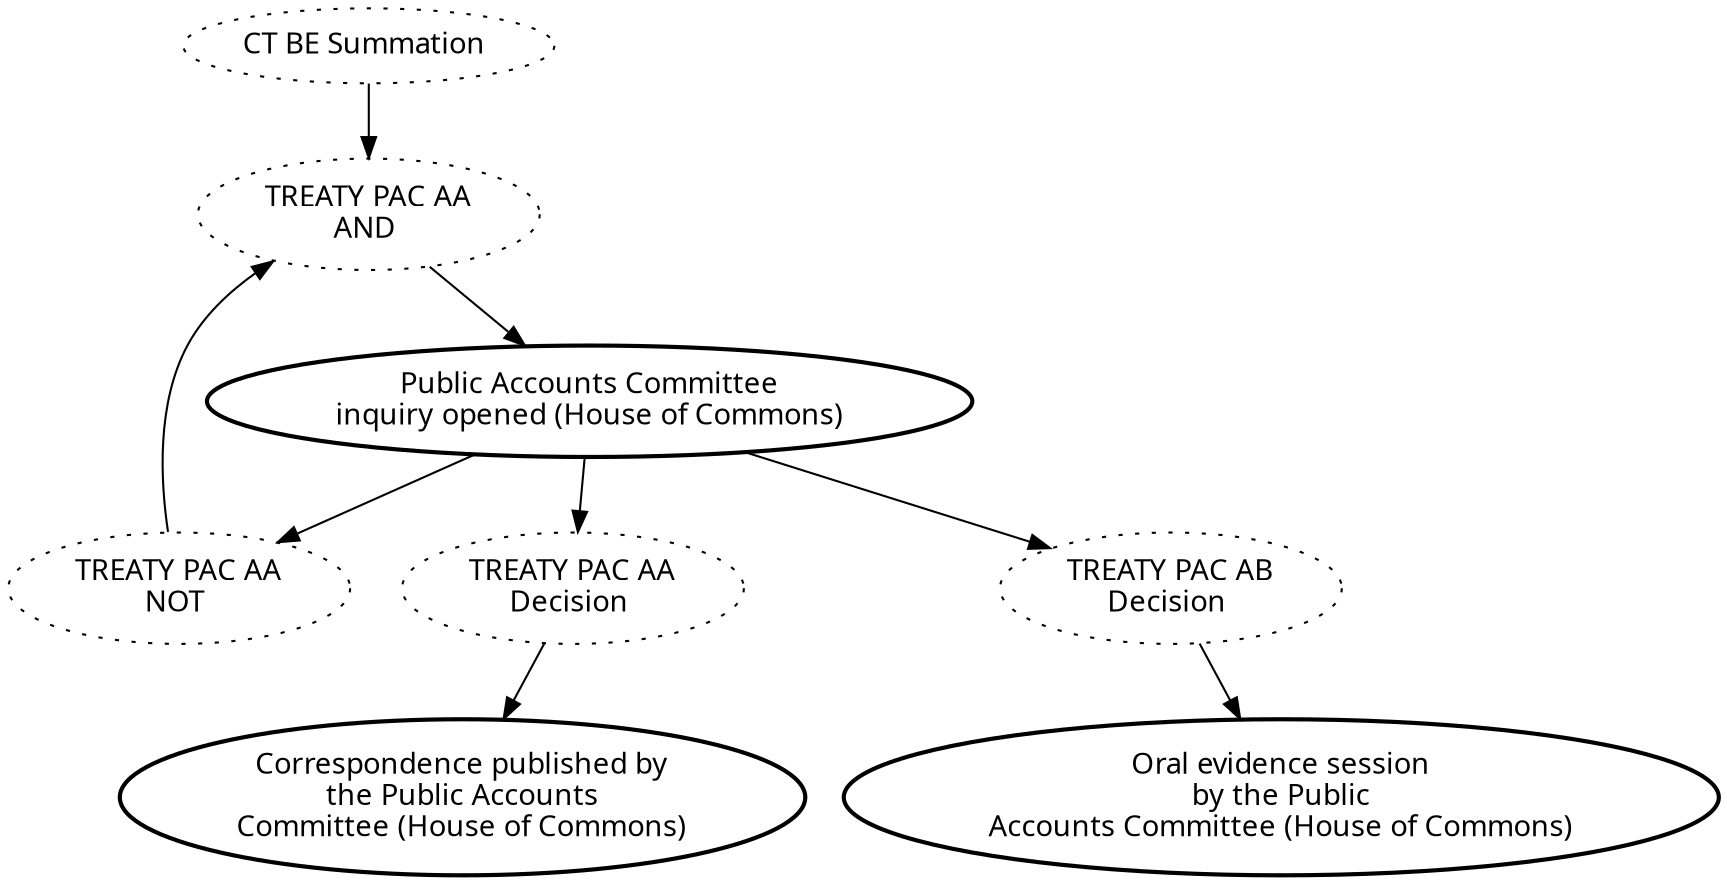 digraph{graph[fontname="calibri"];node[fontname="calibri"];edge[fontname="calibri"];edge [style=solid, color=black];"2352"->"3204"[label=""];edge[style=solid, color=black];edge [style=solid, color=black];"3204"->"3209"[label=""];edge[style=solid, color=black];edge [style=solid, color=black];"3205"->"3204"[label=""];edge[style=solid, color=black];edge [style=solid, color=black];"3206"->"3208"[label=""];edge[style=solid, color=black];edge [style=solid, color=black];"3207"->"3210"[label=""];edge[style=solid, color=black];edge [style=solid, color=black];"3209"->"3205"[label=""];edge[style=solid, color=black];edge [style=solid, color=black];"3209"->"3206"[label=""];edge[style=solid, color=black];edge [style=solid, color=black];"3209"->"3207"[label=""];edge[style=solid, color=black];"2352" [label="CT BE Summation ", style=dotted];"3204" [label="TREATY PAC AA\nAND ", style=dotted];"3205" [label="TREATY PAC AA\nNOT ", style=dotted];"3206" [label="TREATY PAC AA\nDecision ", style=dotted];"3207" [label="TREATY PAC AB\nDecision ", style=dotted];"3209" [label="Public Accounts Committee\ninquiry opened (House of Commons)", style=bold];"3208" [label="Correspondence published by\nthe Public Accounts\nCommittee (House of Commons)", style=bold];"3210" [label="Oral evidence session\nby the Public\nAccounts Committee (House of Commons)", style=bold];}
